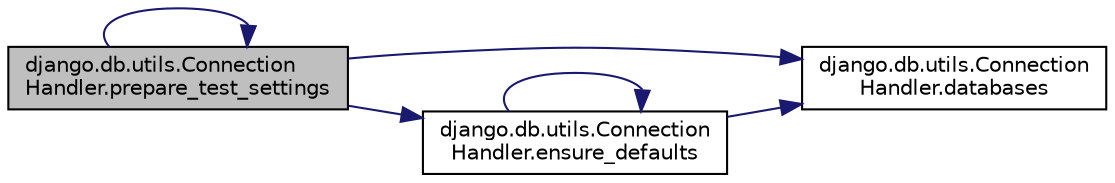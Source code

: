 digraph "django.db.utils.ConnectionHandler.prepare_test_settings"
{
 // LATEX_PDF_SIZE
  edge [fontname="Helvetica",fontsize="10",labelfontname="Helvetica",labelfontsize="10"];
  node [fontname="Helvetica",fontsize="10",shape=record];
  rankdir="LR";
  Node1 [label="django.db.utils.Connection\lHandler.prepare_test_settings",height=0.2,width=0.4,color="black", fillcolor="grey75", style="filled", fontcolor="black",tooltip=" "];
  Node1 -> Node2 [color="midnightblue",fontsize="10",style="solid",fontname="Helvetica"];
  Node2 [label="django.db.utils.Connection\lHandler.databases",height=0.2,width=0.4,color="black", fillcolor="white", style="filled",URL="$d8/dd5/classdjango_1_1db_1_1utils_1_1_connection_handler.html#a5e800a37cb03e64c6ce6b1da2d5d9f7d",tooltip=" "];
  Node1 -> Node3 [color="midnightblue",fontsize="10",style="solid",fontname="Helvetica"];
  Node3 [label="django.db.utils.Connection\lHandler.ensure_defaults",height=0.2,width=0.4,color="black", fillcolor="white", style="filled",URL="$d8/dd5/classdjango_1_1db_1_1utils_1_1_connection_handler.html#a2fdacc49d0659e6cc082ae00bb1f989a",tooltip=" "];
  Node3 -> Node2 [color="midnightblue",fontsize="10",style="solid",fontname="Helvetica"];
  Node3 -> Node3 [color="midnightblue",fontsize="10",style="solid",fontname="Helvetica"];
  Node1 -> Node1 [color="midnightblue",fontsize="10",style="solid",fontname="Helvetica"];
}
